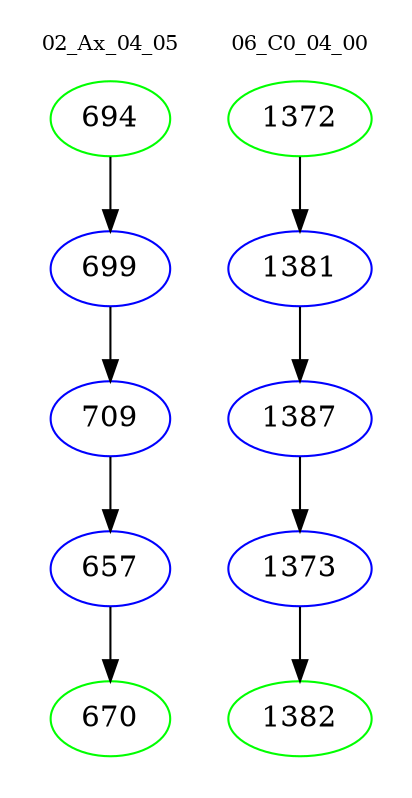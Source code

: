 digraph{
subgraph cluster_0 {
color = white
label = "02_Ax_04_05";
fontsize=10;
T0_694 [label="694", color="green"]
T0_694 -> T0_699 [color="black"]
T0_699 [label="699", color="blue"]
T0_699 -> T0_709 [color="black"]
T0_709 [label="709", color="blue"]
T0_709 -> T0_657 [color="black"]
T0_657 [label="657", color="blue"]
T0_657 -> T0_670 [color="black"]
T0_670 [label="670", color="green"]
}
subgraph cluster_1 {
color = white
label = "06_C0_04_00";
fontsize=10;
T1_1372 [label="1372", color="green"]
T1_1372 -> T1_1381 [color="black"]
T1_1381 [label="1381", color="blue"]
T1_1381 -> T1_1387 [color="black"]
T1_1387 [label="1387", color="blue"]
T1_1387 -> T1_1373 [color="black"]
T1_1373 [label="1373", color="blue"]
T1_1373 -> T1_1382 [color="black"]
T1_1382 [label="1382", color="green"]
}
}
